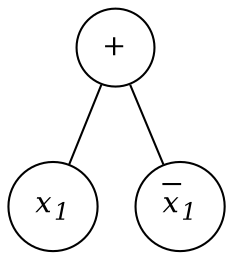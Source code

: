 graph{
  {
    node [shape=circle]
  }

  a [shape=circle, label="+"]
  b [shape=circle, label=<<I>x<SUB>1</SUB></I>>]
  c [shape=circle, label=<<I><O>x</O><SUB>1</SUB></I>>]

  a -- b
  a -- c
}
